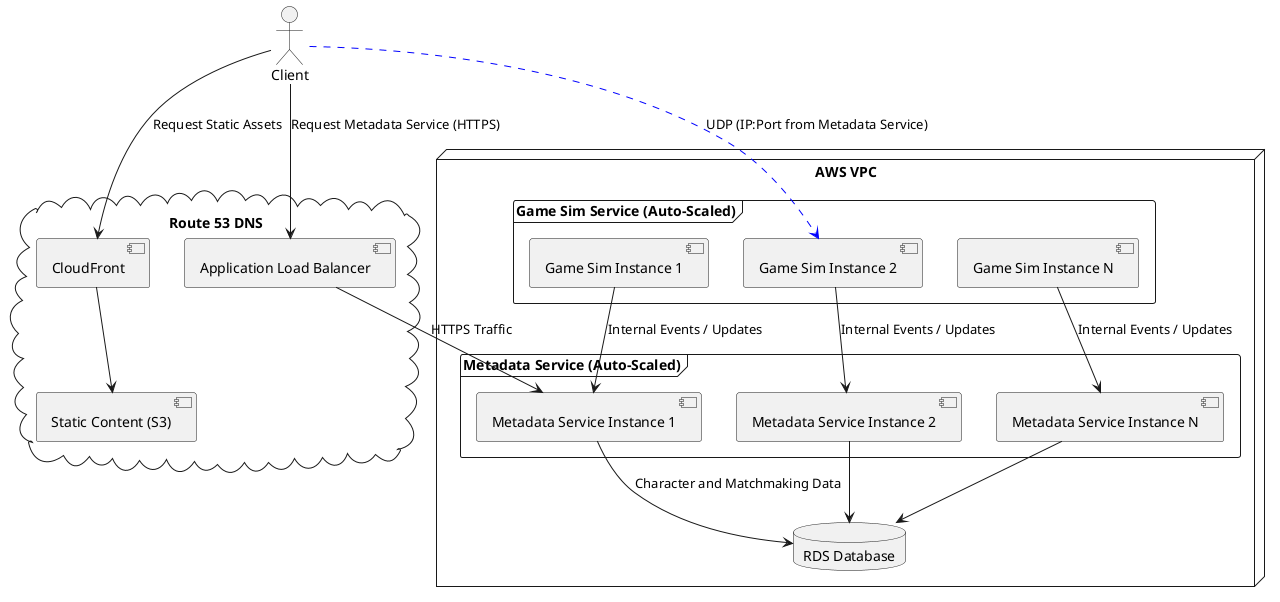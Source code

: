 @startuml AWS Multiplayer Deployment (with Autoscaling)
actor Client
cloud "Route 53 DNS" {
    [CloudFront] --> [Static Content (S3)]
    [Application Load Balancer]
}

node "AWS VPC" {
    frame "Metadata Service (Auto-Scaled)" {
        [Metadata Service Instance 1]
        [Metadata Service Instance 2]
        [Metadata Service Instance N]
    }
    
    frame "Game Sim Service (Auto-Scaled)" {
        [Game Sim Instance 1]
        [Game Sim Instance 2]
        [Game Sim Instance N]
    }
    
    database "RDS Database" as RDS
}

' Client Connections
Client --> [CloudFront] : Request Static Assets
Client --> [Application Load Balancer] : Request Metadata Service (HTTPS)

' API Flow (Single line from ALB to Metadata Service Frame)
[Application Load Balancer] --> [Metadata Service Instance 1] : HTTPS Traffic

' Metadata Service to RDS
[Metadata Service Instance 1] --> RDS : Character and Matchmaking Data
[Metadata Service Instance 2] --> RDS
[Metadata Service Instance N] --> RDS

' Direct UDP Connection to Game Sim (Single line)
Client -[#blue,dashed]-> [Game Sim Instance 2] : UDP (IP:Port from Metadata Service)

' Game Sim Service updates
[Game Sim Instance 1] --> [Metadata Service Instance 1] : Internal Events / Updates
[Game Sim Instance 2] --> [Metadata Service Instance 2] : Internal Events / Updates
[Game Sim Instance N] --> [Metadata Service Instance N] : Internal Events / Updates
@enduml